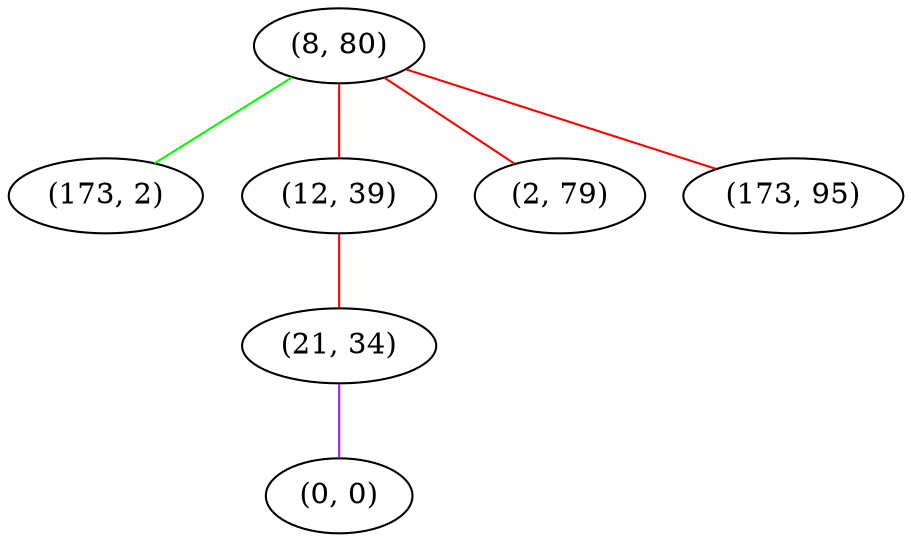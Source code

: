 graph "" {
"(8, 80)";
"(173, 2)";
"(12, 39)";
"(21, 34)";
"(0, 0)";
"(2, 79)";
"(173, 95)";
"(8, 80)" -- "(2, 79)"  [color=red, key=0, weight=1];
"(8, 80)" -- "(12, 39)"  [color=red, key=0, weight=1];
"(8, 80)" -- "(173, 95)"  [color=red, key=0, weight=1];
"(8, 80)" -- "(173, 2)"  [color=green, key=0, weight=2];
"(12, 39)" -- "(21, 34)"  [color=red, key=0, weight=1];
"(21, 34)" -- "(0, 0)"  [color=purple, key=0, weight=4];
}
